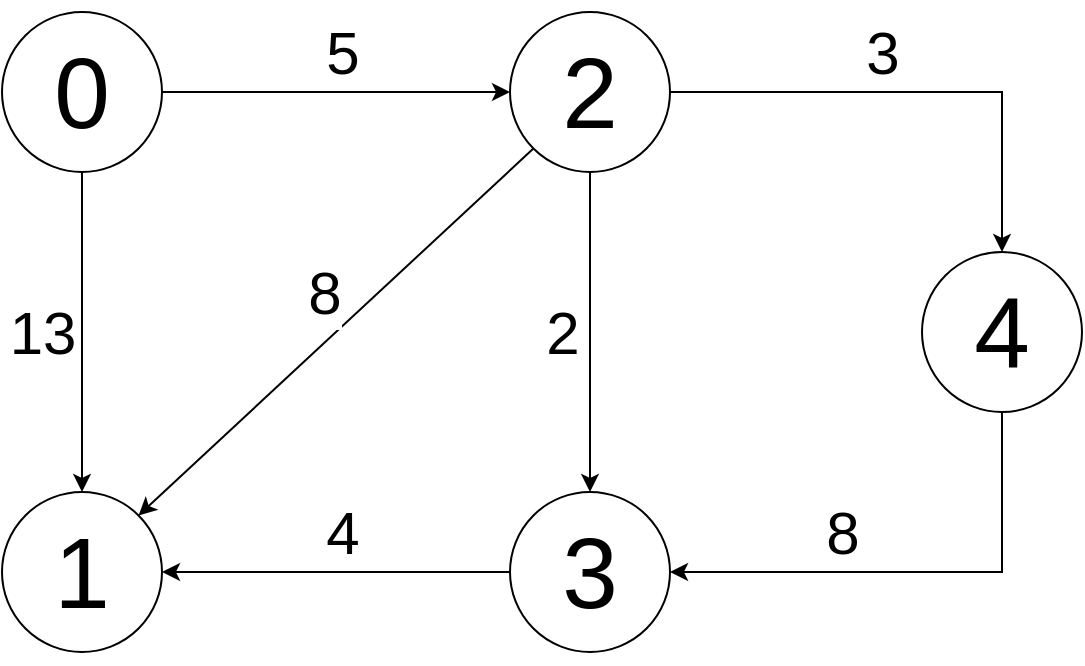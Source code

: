 <mxfile version="13.0.1" type="device"><diagram id="2ezpx9ufe4GFNBMkQexn" name="Page-1"><mxGraphModel dx="1061" dy="622" grid="1" gridSize="10" guides="1" tooltips="1" connect="1" arrows="1" fold="1" page="1" pageScale="1" pageWidth="827" pageHeight="1169" math="0" shadow="0"><root><mxCell id="0"/><mxCell id="1" parent="0"/><mxCell id="C_ioZJUPIFR-fDcqDea2-9" value="" style="edgeStyle=orthogonalEdgeStyle;rounded=0;orthogonalLoop=1;jettySize=auto;html=1;" edge="1" parent="1" source="C_ioZJUPIFR-fDcqDea2-1" target="C_ioZJUPIFR-fDcqDea2-3"><mxGeometry relative="1" as="geometry"><mxPoint x="320" y="180" as="targetPoint"/></mxGeometry></mxCell><mxCell id="C_ioZJUPIFR-fDcqDea2-16" value="5" style="edgeLabel;html=1;align=center;verticalAlign=middle;resizable=0;points=[];fontSize=30;" vertex="1" connectable="0" parent="C_ioZJUPIFR-fDcqDea2-9"><mxGeometry x="-0.218" y="-2" relative="1" as="geometry"><mxPoint x="22" y="-22" as="offset"/></mxGeometry></mxCell><mxCell id="C_ioZJUPIFR-fDcqDea2-1" value="&lt;h1&gt;&lt;span style=&quot;font-weight: normal&quot;&gt;&lt;font style=&quot;font-size: 50px&quot;&gt;0&lt;/font&gt;&lt;/span&gt;&lt;/h1&gt;" style="ellipse;whiteSpace=wrap;html=1;" vertex="1" parent="1"><mxGeometry x="160" y="140" width="80" height="80" as="geometry"/></mxCell><mxCell id="C_ioZJUPIFR-fDcqDea2-2" value="&lt;h1&gt;&lt;span style=&quot;font-weight: normal&quot;&gt;&lt;font style=&quot;font-size: 50px&quot;&gt;1&lt;/font&gt;&lt;/span&gt;&lt;/h1&gt;" style="ellipse;whiteSpace=wrap;html=1;" vertex="1" parent="1"><mxGeometry x="160" y="380" width="80" height="80" as="geometry"/></mxCell><mxCell id="C_ioZJUPIFR-fDcqDea2-10" style="edgeStyle=orthogonalEdgeStyle;rounded=0;orthogonalLoop=1;jettySize=auto;html=1;" edge="1" parent="1" source="C_ioZJUPIFR-fDcqDea2-3" target="C_ioZJUPIFR-fDcqDea2-4"><mxGeometry relative="1" as="geometry"/></mxCell><mxCell id="C_ioZJUPIFR-fDcqDea2-20" value="2" style="edgeLabel;html=1;align=center;verticalAlign=middle;resizable=0;points=[];fontSize=30;" vertex="1" connectable="0" parent="C_ioZJUPIFR-fDcqDea2-10"><mxGeometry x="-0.188" y="-2" relative="1" as="geometry"><mxPoint x="-12" y="15" as="offset"/></mxGeometry></mxCell><mxCell id="C_ioZJUPIFR-fDcqDea2-12" style="edgeStyle=orthogonalEdgeStyle;rounded=0;orthogonalLoop=1;jettySize=auto;html=1;entryX=0.5;entryY=0;entryDx=0;entryDy=0;" edge="1" parent="1" source="C_ioZJUPIFR-fDcqDea2-3" target="C_ioZJUPIFR-fDcqDea2-5"><mxGeometry relative="1" as="geometry"/></mxCell><mxCell id="C_ioZJUPIFR-fDcqDea2-22" value="3" style="edgeLabel;html=1;align=center;verticalAlign=middle;resizable=0;points=[];fontSize=30;" vertex="1" connectable="0" parent="C_ioZJUPIFR-fDcqDea2-12"><mxGeometry x="-0.033" y="2" relative="1" as="geometry"><mxPoint x="-13" y="-18" as="offset"/></mxGeometry></mxCell><mxCell id="C_ioZJUPIFR-fDcqDea2-15" style="rounded=0;orthogonalLoop=1;jettySize=auto;html=1;exitX=0;exitY=1;exitDx=0;exitDy=0;entryX=1;entryY=0;entryDx=0;entryDy=0;" edge="1" parent="1" source="C_ioZJUPIFR-fDcqDea2-3" target="C_ioZJUPIFR-fDcqDea2-2"><mxGeometry relative="1" as="geometry"/></mxCell><mxCell id="C_ioZJUPIFR-fDcqDea2-18" value="8" style="edgeLabel;html=1;align=center;verticalAlign=middle;resizable=0;points=[];fontSize=30;" vertex="1" connectable="0" parent="C_ioZJUPIFR-fDcqDea2-15"><mxGeometry x="-0.143" y="3" relative="1" as="geometry"><mxPoint x="-22.78" y="-9.44" as="offset"/></mxGeometry></mxCell><mxCell id="C_ioZJUPIFR-fDcqDea2-3" value="&lt;h1&gt;&lt;span style=&quot;font-weight: normal&quot;&gt;&lt;font style=&quot;font-size: 50px&quot;&gt;2&lt;/font&gt;&lt;/span&gt;&lt;/h1&gt;" style="ellipse;whiteSpace=wrap;html=1;" vertex="1" parent="1"><mxGeometry x="414" y="140" width="80" height="80" as="geometry"/></mxCell><mxCell id="C_ioZJUPIFR-fDcqDea2-14" style="edgeStyle=orthogonalEdgeStyle;rounded=0;orthogonalLoop=1;jettySize=auto;html=1;entryX=1;entryY=0.5;entryDx=0;entryDy=0;" edge="1" parent="1" source="C_ioZJUPIFR-fDcqDea2-4" target="C_ioZJUPIFR-fDcqDea2-2"><mxGeometry relative="1" as="geometry"/></mxCell><mxCell id="C_ioZJUPIFR-fDcqDea2-19" value="4" style="edgeLabel;html=1;align=center;verticalAlign=middle;resizable=0;points=[];fontSize=30;" vertex="1" connectable="0" parent="C_ioZJUPIFR-fDcqDea2-14"><mxGeometry x="-0.345" y="-4" relative="1" as="geometry"><mxPoint x="-27" y="-16" as="offset"/></mxGeometry></mxCell><mxCell id="C_ioZJUPIFR-fDcqDea2-4" value="&lt;h1&gt;&lt;span style=&quot;font-weight: normal&quot;&gt;&lt;font style=&quot;font-size: 50px&quot;&gt;3&lt;/font&gt;&lt;/span&gt;&lt;/h1&gt;" style="ellipse;whiteSpace=wrap;html=1;" vertex="1" parent="1"><mxGeometry x="414" y="380" width="80" height="80" as="geometry"/></mxCell><mxCell id="C_ioZJUPIFR-fDcqDea2-13" style="edgeStyle=orthogonalEdgeStyle;rounded=0;orthogonalLoop=1;jettySize=auto;html=1;entryX=1;entryY=0.5;entryDx=0;entryDy=0;" edge="1" parent="1" source="C_ioZJUPIFR-fDcqDea2-5" target="C_ioZJUPIFR-fDcqDea2-4"><mxGeometry relative="1" as="geometry"><Array as="points"><mxPoint x="660" y="420"/></Array></mxGeometry></mxCell><mxCell id="C_ioZJUPIFR-fDcqDea2-21" value="8" style="edgeLabel;html=1;align=center;verticalAlign=middle;resizable=0;points=[];fontSize=30;" vertex="1" connectable="0" parent="C_ioZJUPIFR-fDcqDea2-13"><mxGeometry x="0.439" y="-4" relative="1" as="geometry"><mxPoint x="17" y="-16" as="offset"/></mxGeometry></mxCell><mxCell id="C_ioZJUPIFR-fDcqDea2-5" value="&lt;h1&gt;&lt;span style=&quot;font-weight: normal&quot;&gt;&lt;font style=&quot;font-size: 50px&quot;&gt;4&lt;/font&gt;&lt;/span&gt;&lt;/h1&gt;" style="ellipse;whiteSpace=wrap;html=1;" vertex="1" parent="1"><mxGeometry x="620" y="260" width="80" height="80" as="geometry"/></mxCell><mxCell id="C_ioZJUPIFR-fDcqDea2-6" value="" style="endArrow=classic;html=1;" edge="1" parent="1" source="C_ioZJUPIFR-fDcqDea2-1" target="C_ioZJUPIFR-fDcqDea2-2"><mxGeometry width="50" height="50" relative="1" as="geometry"><mxPoint x="240" y="250" as="sourcePoint"/><mxPoint x="440" y="300" as="targetPoint"/></mxGeometry></mxCell><mxCell id="C_ioZJUPIFR-fDcqDea2-17" value="13" style="edgeLabel;html=1;align=center;verticalAlign=middle;resizable=0;points=[];fontSize=30;" vertex="1" connectable="0" parent="C_ioZJUPIFR-fDcqDea2-6"><mxGeometry x="-0.237" y="3" relative="1" as="geometry"><mxPoint x="-23" y="19" as="offset"/></mxGeometry></mxCell></root></mxGraphModel></diagram></mxfile>